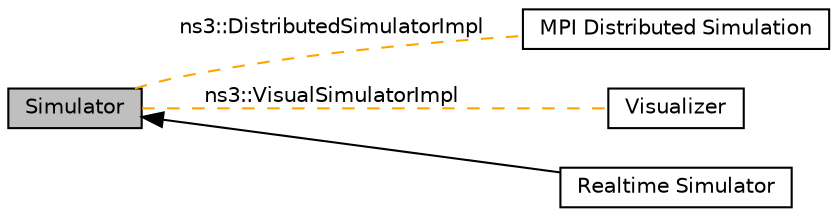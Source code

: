 digraph "Simulator"
{
  edge [fontname="Helvetica",fontsize="10",labelfontname="Helvetica",labelfontsize="10"];
  node [fontname="Helvetica",fontsize="10",shape=record];
  rankdir=LR;
  Node0 [label="Simulator",height=0.2,width=0.4,color="black", fillcolor="grey75", style="filled", fontcolor="black"];
  Node2 [label="MPI Distributed Simulation",height=0.2,width=0.4,color="black", fillcolor="white", style="filled",URL="$da/d45/group__mpi.html"];
  Node3 [label="Visualizer",height=0.2,width=0.4,color="black", fillcolor="white", style="filled",URL="$df/dca/group__visualizer.html"];
  Node1 [label="Realtime Simulator",height=0.2,width=0.4,color="black", fillcolor="white", style="filled",URL="$dc/d51/group__realtime.html"];
  Node0->Node1 [shape=plaintext, dir="back", style="solid"];
  Node0->Node2 [shape=plaintext, label="ns3::DistributedSimulatorImpl", color="orange", dir="none", style="dashed"];
  Node0->Node3 [shape=plaintext, label="ns3::VisualSimulatorImpl", color="orange", dir="none", style="dashed"];
}
